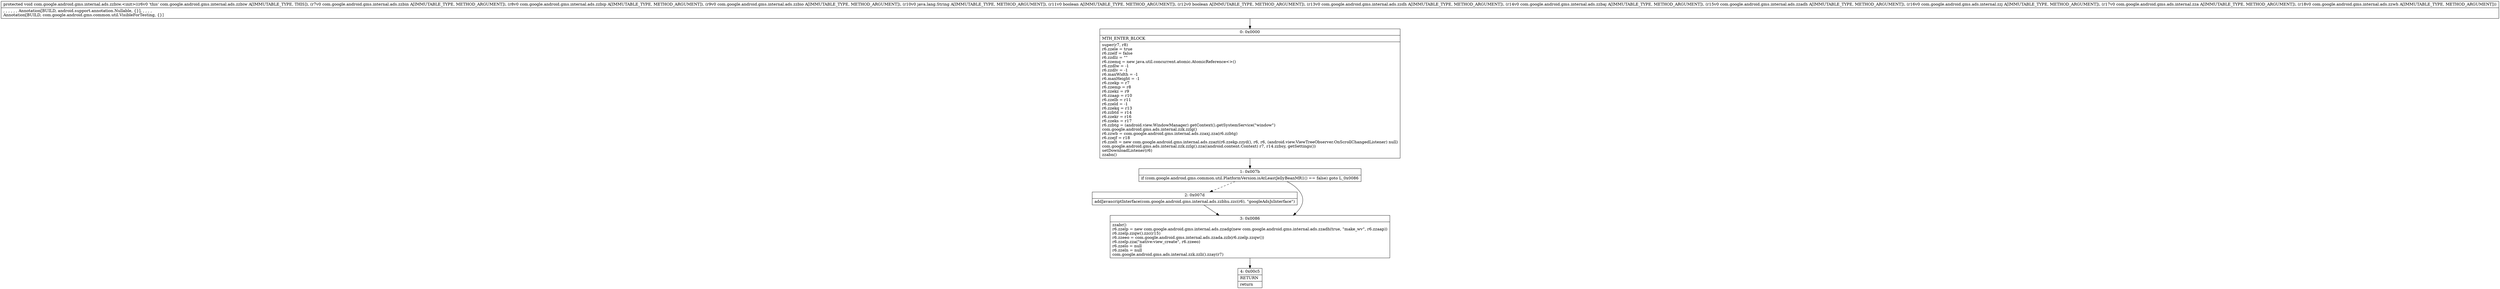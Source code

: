 digraph "CFG forcom.google.android.gms.internal.ads.zzbiw.\<init\>(Lcom\/google\/android\/gms\/internal\/ads\/zzbin;Lcom\/google\/android\/gms\/internal\/ads\/zzbip;Lcom\/google\/android\/gms\/internal\/ads\/zzbio;Ljava\/lang\/String;ZZLcom\/google\/android\/gms\/internal\/ads\/zzdh;Lcom\/google\/android\/gms\/internal\/ads\/zzbaj;Lcom\/google\/android\/gms\/internal\/ads\/zzadh;Lcom\/google\/android\/gms\/ads\/internal\/zzj;Lcom\/google\/android\/gms\/ads\/internal\/zza;Lcom\/google\/android\/gms\/internal\/ads\/zzwh;)V" {
Node_0 [shape=record,label="{0\:\ 0x0000|MTH_ENTER_BLOCK\l|super(r7, r8)\lr6.zzele = true\lr6.zzelf = false\lr6.zzdlz = \"\"\lr6.zzemq = new java.util.concurrent.atomic.AtomicReference\<\>()\lr6.zzdlw = \-1\lr6.zzdlv = \-1\lr6.maxWidth = \-1\lr6.maxHeight = \-1\lr6.zzekp = r7\lr6.zzemp = r8\lr6.zzekz = r9\lr6.zzaap = r10\lr6.zzelb = r11\lr6.zzeld = \-1\lr6.zzekq = r13\lr6.zzbtd = r14\lr6.zzekr = r16\lr6.zzeks = r17\lr6.zzbtg = (android.view.WindowManager) getContext().getSystemService(\"window\")\lcom.google.android.gms.ads.internal.zzk.zzlg()\lr6.zzwb = com.google.android.gms.internal.ads.zzaxj.zza(r6.zzbtg)\lr6.zzejf = r18\lr6.zzelt = new com.google.android.gms.internal.ads.zzazt(r6.zzekp.zzyd(), r6, r6, (android.view.ViewTreeObserver.OnScrollChangedListener) null)\lcom.google.android.gms.ads.internal.zzk.zzlg().zza((android.content.Context) r7, r14.zzbsy, getSettings())\lsetDownloadListener(r6)\lzzabn()\l}"];
Node_1 [shape=record,label="{1\:\ 0x007b|if (com.google.android.gms.common.util.PlatformVersion.isAtLeastJellyBeanMR1() == false) goto L_0x0086\l}"];
Node_2 [shape=record,label="{2\:\ 0x007d|addJavascriptInterface(com.google.android.gms.internal.ads.zzbhu.zzc(r6), \"googleAdsJsInterface\")\l}"];
Node_3 [shape=record,label="{3\:\ 0x0086|zzabr()\lr6.zzelp = new com.google.android.gms.internal.ads.zzadg(new com.google.android.gms.internal.ads.zzadh(true, \"make_wv\", r6.zzaap))\lr6.zzelp.zzqw().zzc(r15)\lr6.zzeeo = com.google.android.gms.internal.ads.zzada.zzb(r6.zzelp.zzqw())\lr6.zzelp.zza(\"native:view_create\", r6.zzeeo)\lr6.zzelo = null\lr6.zzeln = null\lcom.google.android.gms.ads.internal.zzk.zzli().zzay(r7)\l}"];
Node_4 [shape=record,label="{4\:\ 0x00c5|RETURN\l|return\l}"];
MethodNode[shape=record,label="{protected void com.google.android.gms.internal.ads.zzbiw.\<init\>((r6v0 'this' com.google.android.gms.internal.ads.zzbiw A[IMMUTABLE_TYPE, THIS]), (r7v0 com.google.android.gms.internal.ads.zzbin A[IMMUTABLE_TYPE, METHOD_ARGUMENT]), (r8v0 com.google.android.gms.internal.ads.zzbip A[IMMUTABLE_TYPE, METHOD_ARGUMENT]), (r9v0 com.google.android.gms.internal.ads.zzbio A[IMMUTABLE_TYPE, METHOD_ARGUMENT]), (r10v0 java.lang.String A[IMMUTABLE_TYPE, METHOD_ARGUMENT]), (r11v0 boolean A[IMMUTABLE_TYPE, METHOD_ARGUMENT]), (r12v0 boolean A[IMMUTABLE_TYPE, METHOD_ARGUMENT]), (r13v0 com.google.android.gms.internal.ads.zzdh A[IMMUTABLE_TYPE, METHOD_ARGUMENT]), (r14v0 com.google.android.gms.internal.ads.zzbaj A[IMMUTABLE_TYPE, METHOD_ARGUMENT]), (r15v0 com.google.android.gms.internal.ads.zzadh A[IMMUTABLE_TYPE, METHOD_ARGUMENT]), (r16v0 com.google.android.gms.ads.internal.zzj A[IMMUTABLE_TYPE, METHOD_ARGUMENT]), (r17v0 com.google.android.gms.ads.internal.zza A[IMMUTABLE_TYPE, METHOD_ARGUMENT]), (r18v0 com.google.android.gms.internal.ads.zzwh A[IMMUTABLE_TYPE, METHOD_ARGUMENT]))  | , , , , , , Annotation[BUILD, android.support.annotation.Nullable, \{\}], , , , , \lAnnotation[BUILD, com.google.android.gms.common.util.VisibleForTesting, \{\}]\l}"];
MethodNode -> Node_0;
Node_0 -> Node_1;
Node_1 -> Node_2[style=dashed];
Node_1 -> Node_3;
Node_2 -> Node_3;
Node_3 -> Node_4;
}

